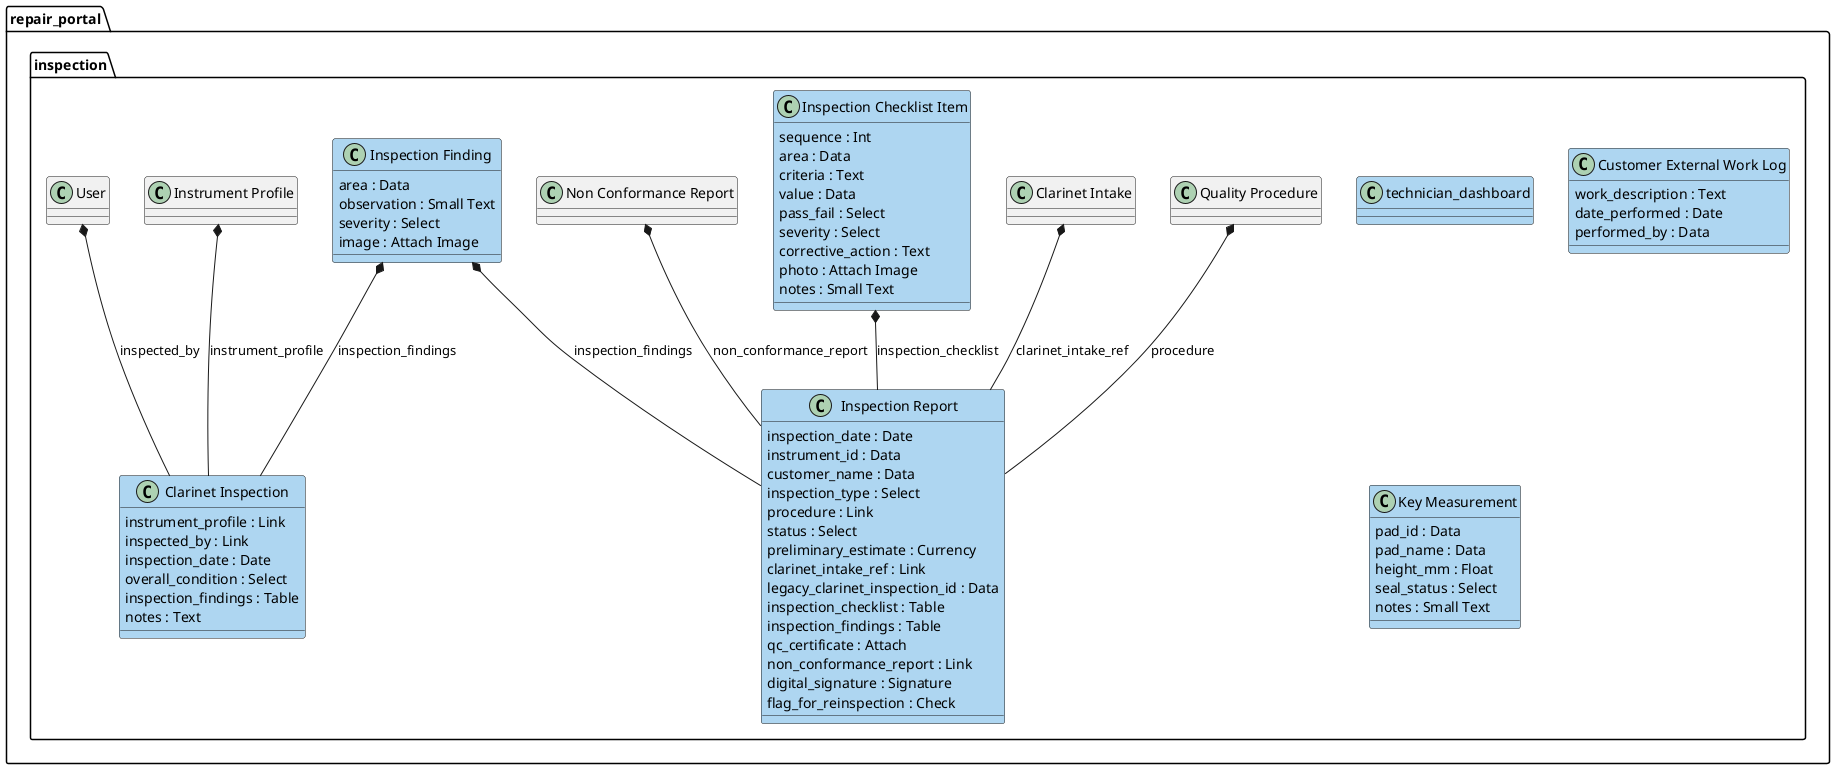 @startuml
package repair_portal.inspection <<Folder>> {
class "technician_dashboard" #AED6F1 {
}
class "Inspection Finding" #AED6F1 {
  area : Data
  observation : Small Text
  severity : Select
  image : Attach Image
}
"Quality Procedure" *-- "Inspection Report" : procedure
"Clarinet Intake" *-- "Inspection Report" : clarinet_intake_ref
"Inspection Checklist Item" *-- "Inspection Report" : inspection_checklist
"Inspection Finding" *-- "Inspection Report" : inspection_findings
"Non Conformance Report" *-- "Inspection Report" : non_conformance_report
class "Inspection Report" #AED6F1 {
  inspection_date : Date
  instrument_id : Data
  customer_name : Data
  inspection_type : Select
  procedure : Link
  status : Select
  preliminary_estimate : Currency
  clarinet_intake_ref : Link
  legacy_clarinet_inspection_id : Data
  inspection_checklist : Table
  inspection_findings : Table
  qc_certificate : Attach
  non_conformance_report : Link
  digital_signature : Signature
  flag_for_reinspection : Check
}
"Instrument Profile" *-- "Clarinet Inspection" : instrument_profile
"User" *-- "Clarinet Inspection" : inspected_by
"Inspection Finding" *-- "Clarinet Inspection" : inspection_findings
class "Clarinet Inspection" #AED6F1 {
  instrument_profile : Link
  inspected_by : Link
  inspection_date : Date
  overall_condition : Select
  inspection_findings : Table
  notes : Text
}
class "Inspection Checklist Item" #AED6F1 {
  sequence : Int
  area : Data
  criteria : Text
  value : Data
  pass_fail : Select
  severity : Select
  corrective_action : Text
  photo : Attach Image
  notes : Small Text
}
class "Customer External Work Log" #AED6F1 {
  work_description : Text
  date_performed : Date
  performed_by : Data
}
class "Key Measurement" #AED6F1 {
  pad_id : Data
  pad_name : Data
  height_mm : Float
  seal_status : Select
  notes : Small Text
}
}
@enduml